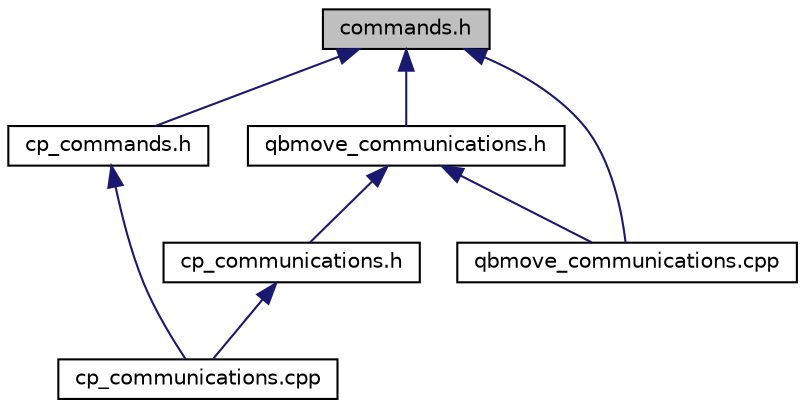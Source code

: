 digraph "commands.h"
{
  edge [fontname="Helvetica",fontsize="10",labelfontname="Helvetica",labelfontsize="10"];
  node [fontname="Helvetica",fontsize="10",shape=record];
  Node1 [label="commands.h",height=0.2,width=0.4,color="black", fillcolor="grey75", style="filled", fontcolor="black"];
  Node1 -> Node2 [dir="back",color="midnightblue",fontsize="10",style="solid",fontname="Helvetica"];
  Node2 [label="cp_commands.h",height=0.2,width=0.4,color="black", fillcolor="white", style="filled",URL="$cp__commands_8h.html",tooltip="Definitions for additional commands, parameters and packages. "];
  Node2 -> Node3 [dir="back",color="midnightblue",fontsize="10",style="solid",fontname="Helvetica"];
  Node3 [label="cp_communications.cpp",height=0.2,width=0.4,color="black", fillcolor="white", style="filled",URL="$cp__communications_8cpp.html",tooltip="Library of functions for serial port communication with a board in addition to standard qbmove_commun..."];
  Node1 -> Node4 [dir="back",color="midnightblue",fontsize="10",style="solid",fontname="Helvetica"];
  Node4 [label="qbmove_communications.h",height=0.2,width=0.4,color="black", fillcolor="white", style="filled",URL="$qbmove__communications_8h.html",tooltip="Library of functions for SERIAL PORT communication with a board. Function Prototypes. "];
  Node4 -> Node5 [dir="back",color="midnightblue",fontsize="10",style="solid",fontname="Helvetica"];
  Node5 [label="cp_communications.h",height=0.2,width=0.4,color="black", fillcolor="white", style="filled",URL="$cp__communications_8h.html",tooltip="Library of functions for SERIAL PORT communication additional to standard qbmove_communications. Function Prototypes. "];
  Node5 -> Node3 [dir="back",color="midnightblue",fontsize="10",style="solid",fontname="Helvetica"];
  Node4 -> Node6 [dir="back",color="midnightblue",fontsize="10",style="solid",fontname="Helvetica"];
  Node6 [label="qbmove_communications.cpp",height=0.2,width=0.4,color="black", fillcolor="white", style="filled",URL="$qbmove__communications_8cpp.html",tooltip="Library of functions for serial port communication with a board. "];
  Node1 -> Node6 [dir="back",color="midnightblue",fontsize="10",style="solid",fontname="Helvetica"];
}
